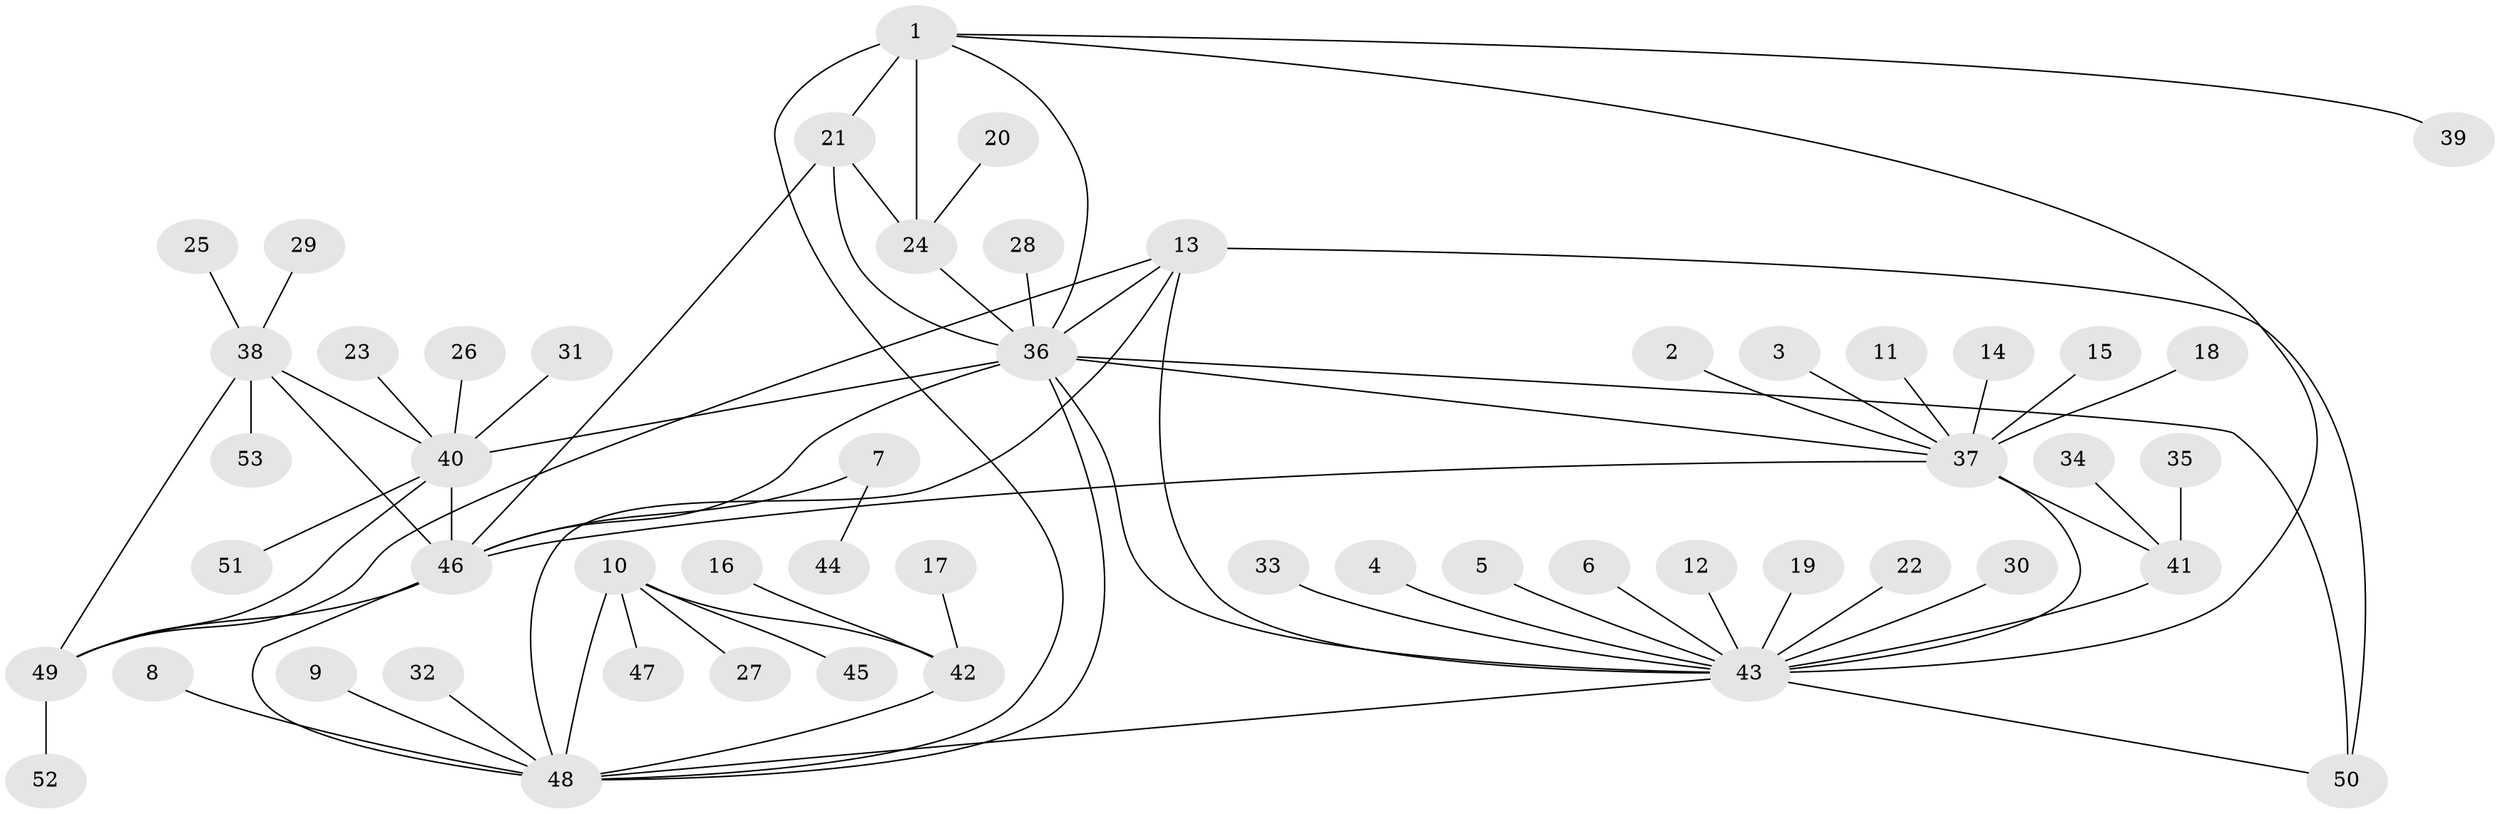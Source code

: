// original degree distribution, {7: 0.07547169811320754, 6: 0.03773584905660377, 10: 0.018867924528301886, 8: 0.02830188679245283, 9: 0.018867924528301886, 5: 0.018867924528301886, 11: 0.018867924528301886, 4: 0.009433962264150943, 12: 0.009433962264150943, 1: 0.6132075471698113, 2: 0.12264150943396226, 3: 0.02830188679245283}
// Generated by graph-tools (version 1.1) at 2025/26/03/09/25 03:26:42]
// undirected, 53 vertices, 73 edges
graph export_dot {
graph [start="1"]
  node [color=gray90,style=filled];
  1;
  2;
  3;
  4;
  5;
  6;
  7;
  8;
  9;
  10;
  11;
  12;
  13;
  14;
  15;
  16;
  17;
  18;
  19;
  20;
  21;
  22;
  23;
  24;
  25;
  26;
  27;
  28;
  29;
  30;
  31;
  32;
  33;
  34;
  35;
  36;
  37;
  38;
  39;
  40;
  41;
  42;
  43;
  44;
  45;
  46;
  47;
  48;
  49;
  50;
  51;
  52;
  53;
  1 -- 21 [weight=2.0];
  1 -- 24 [weight=2.0];
  1 -- 36 [weight=2.0];
  1 -- 39 [weight=1.0];
  1 -- 43 [weight=1.0];
  1 -- 48 [weight=1.0];
  2 -- 37 [weight=1.0];
  3 -- 37 [weight=1.0];
  4 -- 43 [weight=1.0];
  5 -- 43 [weight=1.0];
  6 -- 43 [weight=1.0];
  7 -- 44 [weight=1.0];
  7 -- 46 [weight=1.0];
  8 -- 48 [weight=1.0];
  9 -- 48 [weight=1.0];
  10 -- 27 [weight=1.0];
  10 -- 42 [weight=2.0];
  10 -- 45 [weight=1.0];
  10 -- 47 [weight=1.0];
  10 -- 48 [weight=4.0];
  11 -- 37 [weight=1.0];
  12 -- 43 [weight=1.0];
  13 -- 36 [weight=2.0];
  13 -- 43 [weight=2.0];
  13 -- 48 [weight=1.0];
  13 -- 49 [weight=1.0];
  13 -- 50 [weight=2.0];
  14 -- 37 [weight=1.0];
  15 -- 37 [weight=1.0];
  16 -- 42 [weight=1.0];
  17 -- 42 [weight=1.0];
  18 -- 37 [weight=1.0];
  19 -- 43 [weight=1.0];
  20 -- 24 [weight=1.0];
  21 -- 24 [weight=1.0];
  21 -- 36 [weight=1.0];
  21 -- 46 [weight=1.0];
  22 -- 43 [weight=1.0];
  23 -- 40 [weight=1.0];
  24 -- 36 [weight=1.0];
  25 -- 38 [weight=1.0];
  26 -- 40 [weight=1.0];
  28 -- 36 [weight=1.0];
  29 -- 38 [weight=1.0];
  30 -- 43 [weight=1.0];
  31 -- 40 [weight=1.0];
  32 -- 48 [weight=1.0];
  33 -- 43 [weight=1.0];
  34 -- 41 [weight=1.0];
  35 -- 41 [weight=1.0];
  36 -- 37 [weight=1.0];
  36 -- 40 [weight=1.0];
  36 -- 43 [weight=1.0];
  36 -- 46 [weight=1.0];
  36 -- 48 [weight=1.0];
  36 -- 50 [weight=1.0];
  37 -- 41 [weight=4.0];
  37 -- 43 [weight=2.0];
  37 -- 46 [weight=1.0];
  38 -- 40 [weight=1.0];
  38 -- 46 [weight=2.0];
  38 -- 49 [weight=1.0];
  38 -- 53 [weight=1.0];
  40 -- 46 [weight=2.0];
  40 -- 49 [weight=1.0];
  40 -- 51 [weight=1.0];
  41 -- 43 [weight=2.0];
  42 -- 48 [weight=2.0];
  43 -- 48 [weight=1.0];
  43 -- 50 [weight=1.0];
  46 -- 48 [weight=1.0];
  46 -- 49 [weight=2.0];
  49 -- 52 [weight=1.0];
}
